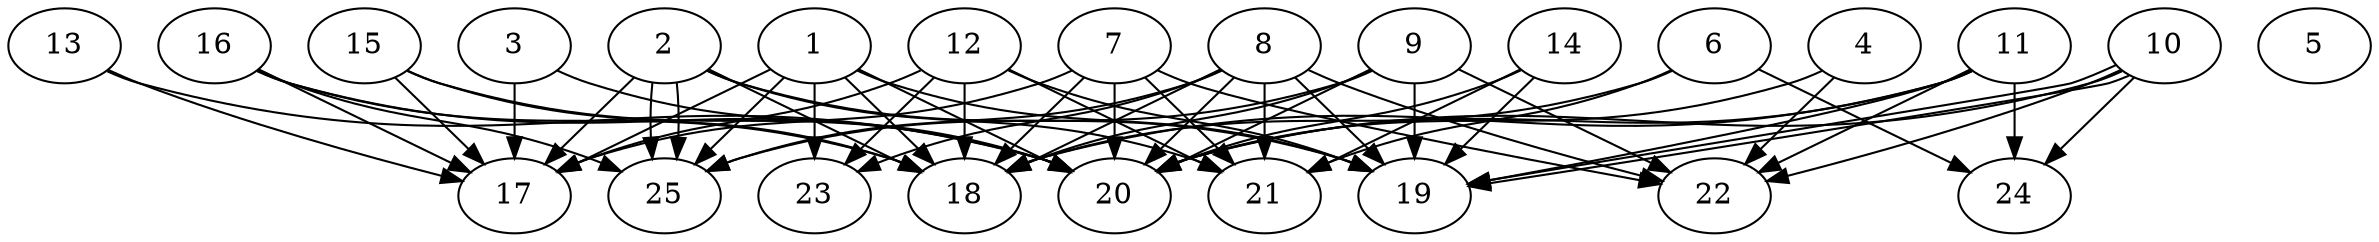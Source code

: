 // DAG automatically generated by daggen at Thu Oct  3 14:00:40 2019
// ./daggen --dot -n 25 --ccr 0.3 --fat 0.9 --regular 0.9 --density 0.9 --mindata 5242880 --maxdata 52428800 
digraph G {
  1 [size="173260800", alpha="0.17", expect_size="51978240"] 
  1 -> 17 [size ="51978240"]
  1 -> 18 [size ="51978240"]
  1 -> 19 [size ="51978240"]
  1 -> 20 [size ="51978240"]
  1 -> 23 [size ="51978240"]
  1 -> 25 [size ="51978240"]
  2 [size="29248853", alpha="0.08", expect_size="8774656"] 
  2 -> 17 [size ="8774656"]
  2 -> 18 [size ="8774656"]
  2 -> 19 [size ="8774656"]
  2 -> 21 [size ="8774656"]
  2 -> 25 [size ="8774656"]
  2 -> 25 [size ="8774656"]
  3 [size="78441813", alpha="0.18", expect_size="23532544"] 
  3 -> 17 [size ="23532544"]
  3 -> 20 [size ="23532544"]
  4 [size="131314347", alpha="0.10", expect_size="39394304"] 
  4 -> 20 [size ="39394304"]
  4 -> 22 [size ="39394304"]
  5 [size="169724587", alpha="0.10", expect_size="50917376"] 
  6 [size="49612800", alpha="0.09", expect_size="14883840"] 
  6 -> 18 [size ="14883840"]
  6 -> 21 [size ="14883840"]
  6 -> 24 [size ="14883840"]
  7 [size="168727893", alpha="0.14", expect_size="50618368"] 
  7 -> 17 [size ="50618368"]
  7 -> 18 [size ="50618368"]
  7 -> 20 [size ="50618368"]
  7 -> 21 [size ="50618368"]
  7 -> 22 [size ="50618368"]
  8 [size="106813440", alpha="0.18", expect_size="32044032"] 
  8 -> 18 [size ="32044032"]
  8 -> 19 [size ="32044032"]
  8 -> 20 [size ="32044032"]
  8 -> 21 [size ="32044032"]
  8 -> 22 [size ="32044032"]
  8 -> 23 [size ="32044032"]
  8 -> 25 [size ="32044032"]
  9 [size="120818347", alpha="0.16", expect_size="36245504"] 
  9 -> 18 [size ="36245504"]
  9 -> 19 [size ="36245504"]
  9 -> 20 [size ="36245504"]
  9 -> 22 [size ="36245504"]
  9 -> 25 [size ="36245504"]
  10 [size="64918187", alpha="0.19", expect_size="19475456"] 
  10 -> 19 [size ="19475456"]
  10 -> 19 [size ="19475456"]
  10 -> 20 [size ="19475456"]
  10 -> 22 [size ="19475456"]
  10 -> 24 [size ="19475456"]
  11 [size="105960107", alpha="0.07", expect_size="31788032"] 
  11 -> 18 [size ="31788032"]
  11 -> 19 [size ="31788032"]
  11 -> 20 [size ="31788032"]
  11 -> 22 [size ="31788032"]
  11 -> 24 [size ="31788032"]
  12 [size="83862187", alpha="0.04", expect_size="25158656"] 
  12 -> 17 [size ="25158656"]
  12 -> 18 [size ="25158656"]
  12 -> 19 [size ="25158656"]
  12 -> 21 [size ="25158656"]
  12 -> 23 [size ="25158656"]
  13 [size="148660907", alpha="0.11", expect_size="44598272"] 
  13 -> 17 [size ="44598272"]
  13 -> 20 [size ="44598272"]
  14 [size="132311040", alpha="0.08", expect_size="39693312"] 
  14 -> 19 [size ="39693312"]
  14 -> 20 [size ="39693312"]
  14 -> 21 [size ="39693312"]
  15 [size="56108373", alpha="0.12", expect_size="16832512"] 
  15 -> 17 [size ="16832512"]
  15 -> 18 [size ="16832512"]
  15 -> 20 [size ="16832512"]
  16 [size="138516480", alpha="0.06", expect_size="41554944"] 
  16 -> 17 [size ="41554944"]
  16 -> 18 [size ="41554944"]
  16 -> 20 [size ="41554944"]
  16 -> 25 [size ="41554944"]
  17 [size="52363947", alpha="0.17", expect_size="15709184"] 
  18 [size="163543040", alpha="0.02", expect_size="49062912"] 
  19 [size="147947520", alpha="0.01", expect_size="44384256"] 
  20 [size="116677973", alpha="0.03", expect_size="35003392"] 
  21 [size="107281067", alpha="0.06", expect_size="32184320"] 
  22 [size="159020373", alpha="0.11", expect_size="47706112"] 
  23 [size="32034133", alpha="0.03", expect_size="9610240"] 
  24 [size="115128320", alpha="0.09", expect_size="34538496"] 
  25 [size="17664000", alpha="0.15", expect_size="5299200"] 
}
